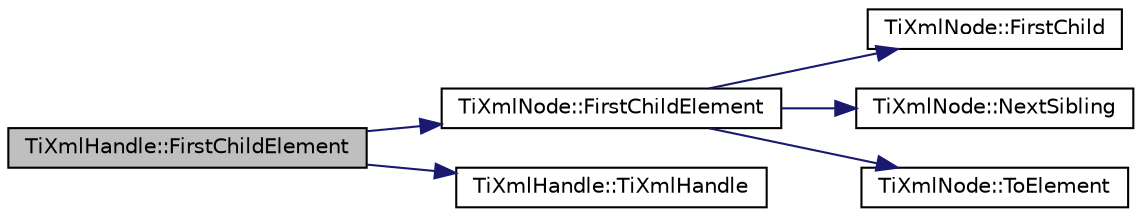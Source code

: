 digraph "TiXmlHandle::FirstChildElement"
{
  edge [fontname="Helvetica",fontsize="10",labelfontname="Helvetica",labelfontsize="10"];
  node [fontname="Helvetica",fontsize="10",shape=record];
  rankdir="LR";
  Node1 [label="TiXmlHandle::FirstChildElement",height=0.2,width=0.4,color="black", fillcolor="grey75", style="filled" fontcolor="black"];
  Node1 -> Node2 [color="midnightblue",fontsize="10",style="solid"];
  Node2 [label="TiXmlNode::FirstChildElement",height=0.2,width=0.4,color="black", fillcolor="white", style="filled",URL="$class_ti_xml_node.html#ab1f8d8e70d88aea4c5efedfe00862d55",tooltip="Convenience function to get through elements. "];
  Node2 -> Node3 [color="midnightblue",fontsize="10",style="solid"];
  Node3 [label="TiXmlNode::FirstChild",height=0.2,width=0.4,color="black", fillcolor="white", style="filled",URL="$class_ti_xml_node.html#a44c8eee26bbe2d1b2762038df9dde2f0",tooltip="The first child of this node. Will be null if there are no children. "];
  Node2 -> Node4 [color="midnightblue",fontsize="10",style="solid"];
  Node4 [label="TiXmlNode::NextSibling",height=0.2,width=0.4,color="black", fillcolor="white", style="filled",URL="$class_ti_xml_node.html#af854baeba384f5fe9859f5aee03b548e",tooltip="Navigate to a sibling node. "];
  Node2 -> Node5 [color="midnightblue",fontsize="10",style="solid"];
  Node5 [label="TiXmlNode::ToElement",height=0.2,width=0.4,color="black", fillcolor="white", style="filled",URL="$class_ti_xml_node.html#a72abed96dc9667ab9e0a2a275301bb1c",tooltip="Cast to a more defined type. Will return null if not of the requested type. "];
  Node1 -> Node6 [color="midnightblue",fontsize="10",style="solid"];
  Node6 [label="TiXmlHandle::TiXmlHandle",height=0.2,width=0.4,color="black", fillcolor="white", style="filled",URL="$class_ti_xml_handle.html#aba18fd7bdefb942ecdea4bf4b8e29ec8",tooltip="Create a handle from any node (at any depth of the tree.) This can be a null pointer. "];
}
